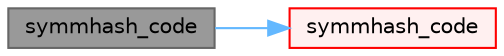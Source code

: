 digraph "symmhash_code"
{
 // LATEX_PDF_SIZE
  bgcolor="transparent";
  edge [fontname=Helvetica,fontsize=10,labelfontname=Helvetica,labelfontsize=10];
  node [fontname=Helvetica,fontsize=10,shape=box,height=0.2,width=0.4];
  rankdir="LR";
  Node1 [id="Node000001",label="symmhash_code",height=0.2,width=0.4,color="gray40", fillcolor="grey60", style="filled", fontcolor="black",tooltip=" "];
  Node1 -> Node2 [id="edge1_Node000001_Node000002",color="steelblue1",style="solid",tooltip=" "];
  Node2 [id="Node000002",label="symmhash_code",height=0.2,width=0.4,color="red", fillcolor="#FFF0F0", style="filled",URL="$classFoam_1_1face.html#a1609c5a1c2ac32643148f5102aeff432",tooltip=" "];
}

